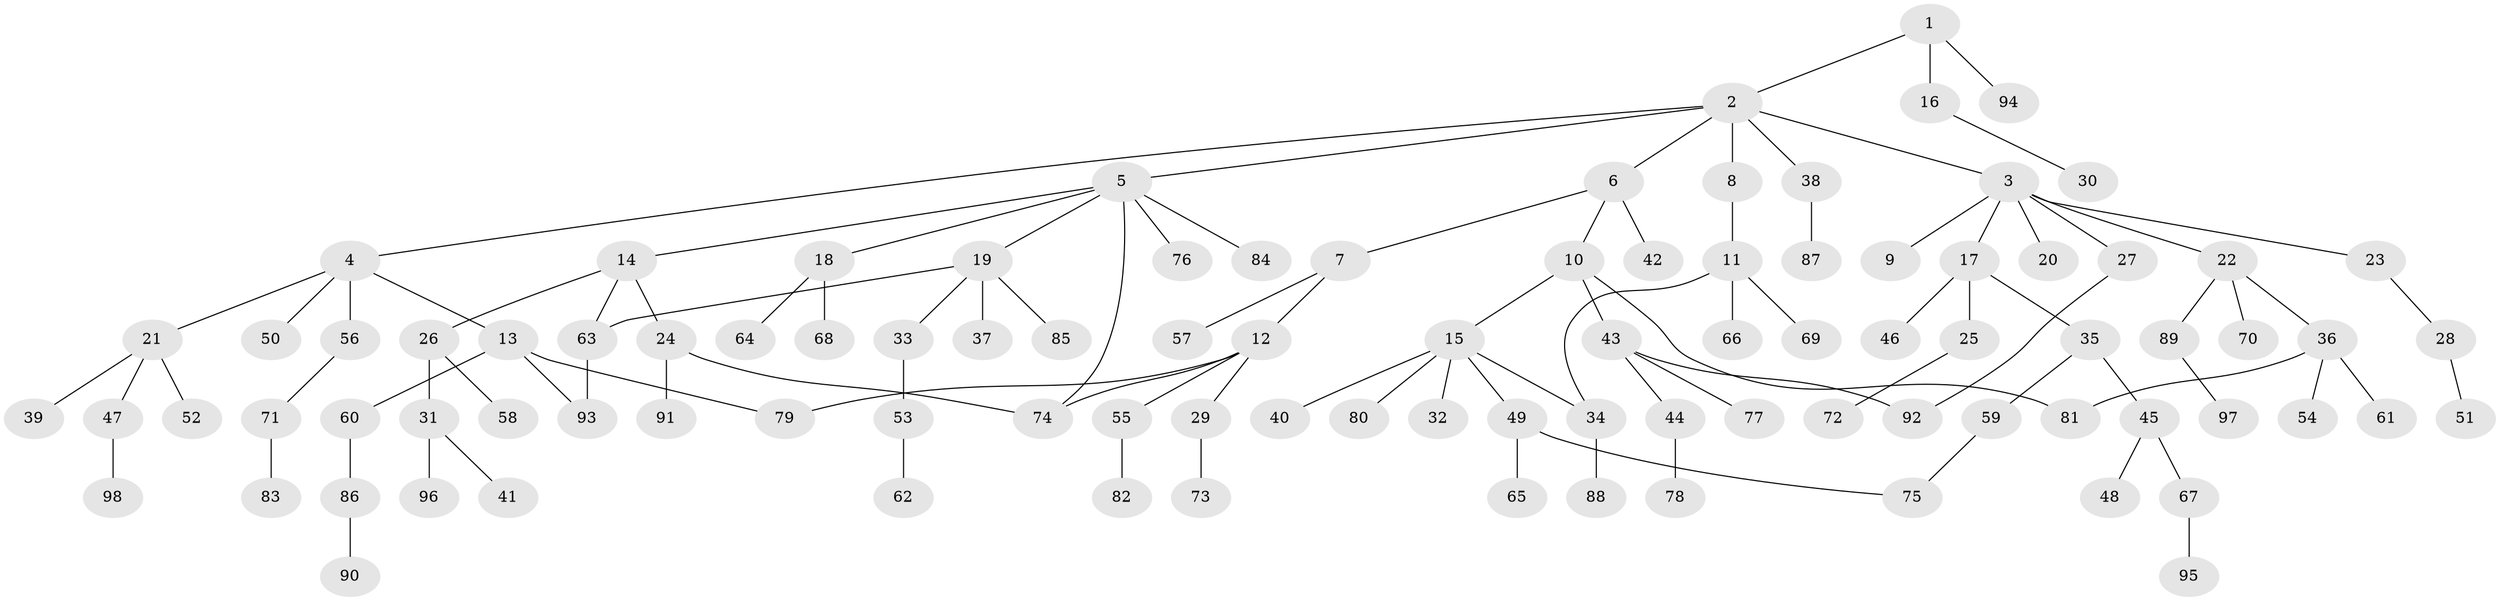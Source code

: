 // Generated by graph-tools (version 1.1) at 2025/01/03/09/25 03:01:06]
// undirected, 98 vertices, 106 edges
graph export_dot {
graph [start="1"]
  node [color=gray90,style=filled];
  1;
  2;
  3;
  4;
  5;
  6;
  7;
  8;
  9;
  10;
  11;
  12;
  13;
  14;
  15;
  16;
  17;
  18;
  19;
  20;
  21;
  22;
  23;
  24;
  25;
  26;
  27;
  28;
  29;
  30;
  31;
  32;
  33;
  34;
  35;
  36;
  37;
  38;
  39;
  40;
  41;
  42;
  43;
  44;
  45;
  46;
  47;
  48;
  49;
  50;
  51;
  52;
  53;
  54;
  55;
  56;
  57;
  58;
  59;
  60;
  61;
  62;
  63;
  64;
  65;
  66;
  67;
  68;
  69;
  70;
  71;
  72;
  73;
  74;
  75;
  76;
  77;
  78;
  79;
  80;
  81;
  82;
  83;
  84;
  85;
  86;
  87;
  88;
  89;
  90;
  91;
  92;
  93;
  94;
  95;
  96;
  97;
  98;
  1 -- 2;
  1 -- 16;
  1 -- 94;
  2 -- 3;
  2 -- 4;
  2 -- 5;
  2 -- 6;
  2 -- 8;
  2 -- 38;
  3 -- 9;
  3 -- 17;
  3 -- 20;
  3 -- 22;
  3 -- 23;
  3 -- 27;
  4 -- 13;
  4 -- 21;
  4 -- 50;
  4 -- 56;
  5 -- 14;
  5 -- 18;
  5 -- 19;
  5 -- 76;
  5 -- 84;
  5 -- 74;
  6 -- 7;
  6 -- 10;
  6 -- 42;
  7 -- 12;
  7 -- 57;
  8 -- 11;
  10 -- 15;
  10 -- 43;
  10 -- 81;
  11 -- 34;
  11 -- 66;
  11 -- 69;
  12 -- 29;
  12 -- 55;
  12 -- 79;
  12 -- 74;
  13 -- 60;
  13 -- 93;
  13 -- 79;
  14 -- 24;
  14 -- 26;
  14 -- 63;
  15 -- 32;
  15 -- 40;
  15 -- 49;
  15 -- 80;
  15 -- 34;
  16 -- 30;
  17 -- 25;
  17 -- 35;
  17 -- 46;
  18 -- 64;
  18 -- 68;
  19 -- 33;
  19 -- 37;
  19 -- 85;
  19 -- 63;
  21 -- 39;
  21 -- 47;
  21 -- 52;
  22 -- 36;
  22 -- 70;
  22 -- 89;
  23 -- 28;
  24 -- 74;
  24 -- 91;
  25 -- 72;
  26 -- 31;
  26 -- 58;
  27 -- 92;
  28 -- 51;
  29 -- 73;
  31 -- 41;
  31 -- 96;
  33 -- 53;
  34 -- 88;
  35 -- 45;
  35 -- 59;
  36 -- 54;
  36 -- 61;
  36 -- 81;
  38 -- 87;
  43 -- 44;
  43 -- 77;
  43 -- 92;
  44 -- 78;
  45 -- 48;
  45 -- 67;
  47 -- 98;
  49 -- 65;
  49 -- 75;
  53 -- 62;
  55 -- 82;
  56 -- 71;
  59 -- 75;
  60 -- 86;
  63 -- 93;
  67 -- 95;
  71 -- 83;
  86 -- 90;
  89 -- 97;
}
